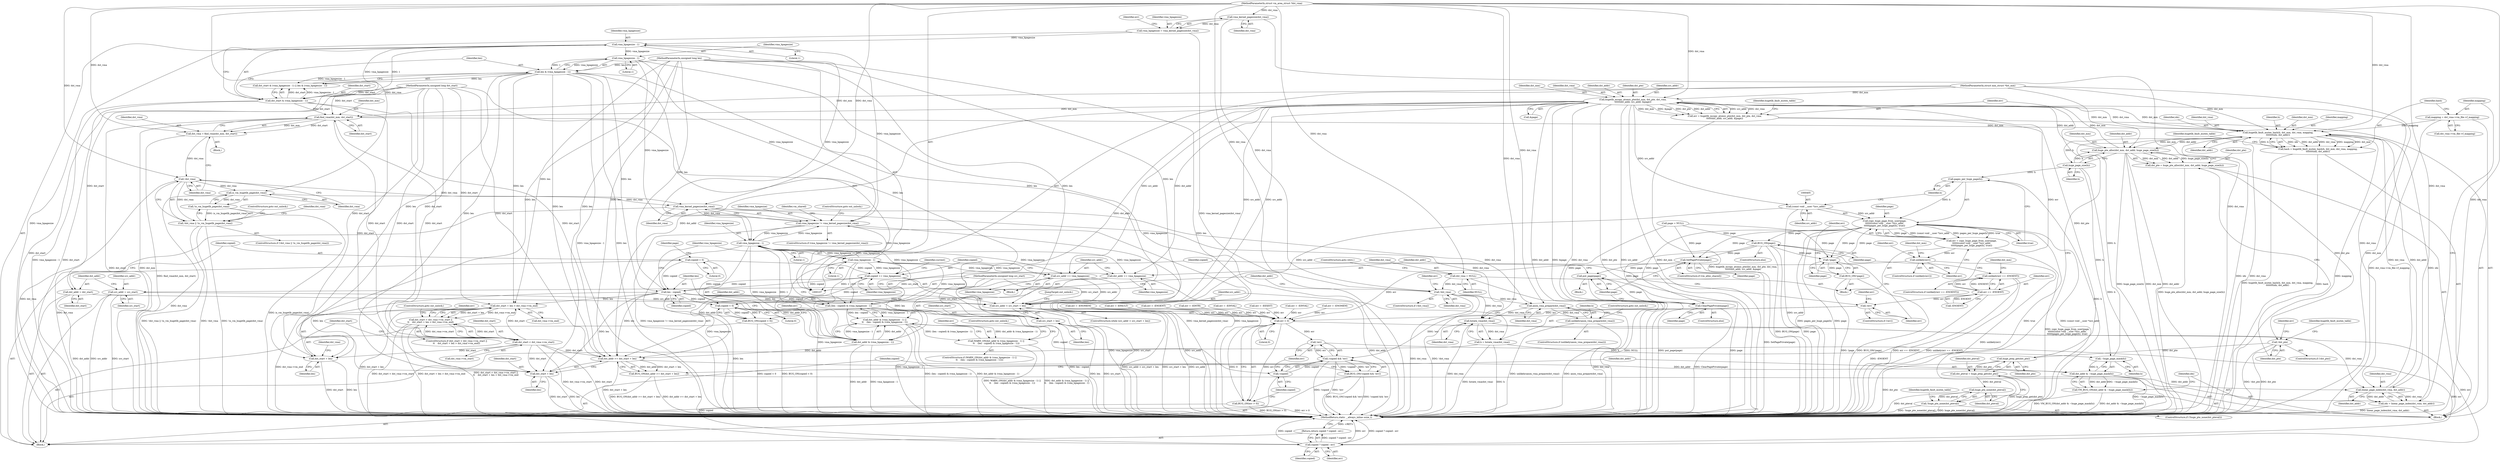 digraph "0_linux_29ec90660d68bbdd69507c1c8b4e33aa299278b1_2@API" {
"1000368" [label="(Call,hugetlb_mcopy_atomic_pte(dst_mm, dst_pte, dst_vma,\n\t\t\t\t\t\tdst_addr, src_addr, &page))"];
"1000332" [label="(Call,huge_pte_alloc(dst_mm, dst_addr, huge_page_size(h)))"];
"1000314" [label="(Call,hugetlb_fault_mutex_hash(h, dst_mm, dst_vma, mapping,\n\t\t\t\t\t\t\t\tidx, dst_addr))"];
"1000298" [label="(Call,~huge_page_mask(h))"];
"1000335" [label="(Call,huge_page_size(h))"];
"1000277" [label="(Call,h = hstate_vma(dst_vma))"];
"1000279" [label="(Call,hstate_vma(dst_vma))"];
"1000188" [label="(Call,!dst_vma)"];
"1000167" [label="(Call,vma_kernel_pagesize(dst_vma))"];
"1000109" [label="(MethodParameterIn,struct vm_area_struct *dst_vma)"];
"1000424" [label="(Call,dst_vma = NULL)"];
"1000238" [label="(Call,vma_kernel_pagesize(dst_vma))"];
"1000205" [label="(Call,is_vm_hugetlb_page(dst_vma))"];
"1000202" [label="(Call,!dst_vma)"];
"1000195" [label="(Call,dst_vma = find_vma(dst_mm, dst_start))"];
"1000197" [label="(Call,find_vma(dst_mm, dst_start))"];
"1000368" [label="(Call,hugetlb_mcopy_atomic_pte(dst_mm, dst_pte, dst_vma,\n\t\t\t\t\t\tdst_addr, src_addr, &page))"];
"1000108" [label="(MethodParameterIn,struct mm_struct *dst_mm)"];
"1000353" [label="(Call,huge_ptep_get(dst_pte))"];
"1000338" [label="(Call,!dst_pte)"];
"1000330" [label="(Call,dst_pte = huge_pte_alloc(dst_mm, dst_addr, huge_page_size(h)))"];
"1000282" [label="(Call,src_addr < src_start + len)"];
"1000153" [label="(Call,src_addr = src_start)"];
"1000111" [label="(MethodParameterIn,unsigned long src_start)"];
"1000404" [label="(Call,(const void __user *)src_addr)"];
"1000438" [label="(Call,src_addr += vma_hpagesize)"];
"1000253" [label="(Call,vma_hpagesize - 1)"];
"1000177" [label="(Call,vma_hpagesize - 1)"];
"1000165" [label="(Call,vma_hpagesize = vma_kernel_pagesize(dst_vma))"];
"1000236" [label="(Call,vma_hpagesize != vma_kernel_pagesize(dst_vma))"];
"1000260" [label="(Call,vma_hpagesize - 1)"];
"1000182" [label="(Call,vma_hpagesize - 1)"];
"1000180" [label="(Call,len & (vma_hpagesize - 1))"];
"1000112" [label="(MethodParameterIn,unsigned long len)"];
"1000257" [label="(Call,len - copied)"];
"1000441" [label="(Call,copied += vma_hpagesize)"];
"1000159" [label="(Call,copied = 0)"];
"1000175" [label="(Call,dst_start & (vma_hpagesize - 1))"];
"1000110" [label="(MethodParameterIn,unsigned long dst_start)"];
"1000218" [label="(Call,dst_start < dst_vma->vm_start)"];
"1000274" [label="(Call,anon_vma_prepare(dst_vma))"];
"1000302" [label="(Call,linear_page_index(dst_vma, dst_addr))"];
"1000296" [label="(Call,dst_addr & ~huge_page_mask(h))"];
"1000290" [label="(Call,dst_addr >= dst_start + len)"];
"1000435" [label="(Call,dst_addr += vma_hpagesize)"];
"1000251" [label="(Call,dst_addr & (vma_hpagesize - 1))"];
"1000156" [label="(Call,dst_addr = dst_start)"];
"1000305" [label="(Call,mapping = dst_vma->vm_file->f_mapping)"];
"1000300" [label="(Call,idx = linear_page_index(dst_vma, dst_addr))"];
"1000201" [label="(Call,!dst_vma || !is_vm_hugetlb_page(dst_vma))"];
"1000204" [label="(Call,!is_vm_hugetlb_page(dst_vma))"];
"1000250" [label="(Call,dst_addr & (vma_hpagesize - 1) ||\n\t\t    (len - copied) & (vma_hpagesize - 1))"];
"1000249" [label="(Call,WARN_ON(dst_addr & (vma_hpagesize - 1) ||\n\t\t    (len - copied) & (vma_hpagesize - 1)))"];
"1000289" [label="(Call,BUG_ON(dst_addr >= dst_start + len))"];
"1000295" [label="(Call,VM_BUG_ON(dst_addr & ~huge_page_mask(h)))"];
"1000312" [label="(Call,hash = hugetlb_fault_mutex_hash(h, dst_mm, dst_vma, mapping,\n\t\t\t\t\t\t\t\tidx, dst_addr))"];
"1000351" [label="(Call,dst_pteval = huge_ptep_get(dst_pte))"];
"1000357" [label="(Call,huge_pte_none(dst_pteval))"];
"1000356" [label="(Call,!huge_pte_none(dst_pteval))"];
"1000366" [label="(Call,err = hugetlb_mcopy_atomic_pte(dst_mm, dst_pte, dst_vma,\n\t\t\t\t\t\tdst_addr, src_addr, &page))"];
"1000387" [label="(Call,err == -ENOENT)"];
"1000386" [label="(Call,unlikely(err == -ENOENT))"];
"1000432" [label="(Call,!err)"];
"1000478" [label="(Call,err > 0)"];
"1000477" [label="(Call,BUG_ON(err > 0))"];
"1000485" [label="(Call,!err)"];
"1000482" [label="(Call,!copied && !err)"];
"1000481" [label="(Call,BUG_ON(!copied && !err))"];
"1000488" [label="(Call,copied ? copied : err)"];
"1000487" [label="(Return,return copied ? copied : err;)"];
"1000402" [label="(Call,copy_huge_page_from_user(page,\n\t\t\t\t\t\t(const void __user *)src_addr,\n\t\t\t\t\t\tpages_per_huge_page(h), true))"];
"1000398" [label="(Call,!page)"];
"1000397" [label="(Call,BUG_ON(!page))"];
"1000400" [label="(Call,err = copy_huge_page_from_user(page,\n\t\t\t\t\t\t(const void __user *)src_addr,\n\t\t\t\t\t\tpages_per_huge_page(h), true))"];
"1000411" [label="(Call,unlikely(err))"];
"1000429" [label="(Call,BUG_ON(page))"];
"1000466" [label="(Call,SetPagePrivate(page))"];
"1000471" [label="(Call,put_page(page))"];
"1000469" [label="(Call,ClearPagePrivate(page))"];
"1000407" [label="(Call,pages_per_huge_page(h))"];
"1000256" [label="(Call,(len - copied) & (vma_hpagesize - 1))"];
"1000223" [label="(Call,dst_start + len > dst_vma->vm_end)"];
"1000217" [label="(Call,dst_start < dst_vma->vm_start ||\n\t\t    dst_start + len > dst_vma->vm_end)"];
"1000224" [label="(Call,dst_start + len)"];
"1000284" [label="(Call,src_start + len)"];
"1000292" [label="(Call,dst_start + len)"];
"1000474" [label="(Call,copied < 0)"];
"1000473" [label="(Call,BUG_ON(copied < 0))"];
"1000483" [label="(Call,!copied)"];
"1000273" [label="(Call,unlikely(anon_vma_prepare(dst_vma)))"];
"1000474" [label="(Call,copied < 0)"];
"1000276" [label="(ControlStructure,goto out_unlock;)"];
"1000315" [label="(Identifier,h)"];
"1000249" [label="(Call,WARN_ON(dst_addr & (vma_hpagesize - 1) ||\n\t\t    (len - copied) & (vma_hpagesize - 1)))"];
"1000198" [label="(Identifier,dst_mm)"];
"1000429" [label="(Call,BUG_ON(page))"];
"1000182" [label="(Call,vma_hpagesize - 1)"];
"1000199" [label="(Identifier,dst_start)"];
"1000482" [label="(Call,!copied && !err)"];
"1000402" [label="(Call,copy_huge_page_from_user(page,\n\t\t\t\t\t\t(const void __user *)src_addr,\n\t\t\t\t\t\tpages_per_huge_page(h), true))"];
"1000473" [label="(Call,BUG_ON(copied < 0))"];
"1000478" [label="(Call,err > 0)"];
"1000168" [label="(Identifier,dst_vma)"];
"1000441" [label="(Call,copied += vma_hpagesize)"];
"1000295" [label="(Call,VM_BUG_ON(dst_addr & ~huge_page_mask(h)))"];
"1000438" [label="(Call,src_addr += vma_hpagesize)"];
"1000204" [label="(Call,!is_vm_hugetlb_page(dst_vma))"];
"1000338" [label="(Call,!dst_pte)"];
"1000287" [label="(Block,)"];
"1000248" [label="(ControlStructure,if (WARN_ON(dst_addr & (vma_hpagesize - 1) ||\n\t\t    (len - copied) & (vma_hpagesize - 1))))"];
"1000190" [label="(Block,)"];
"1000344" [label="(Identifier,hugetlb_fault_mutex_table)"];
"1000195" [label="(Call,dst_vma = find_vma(dst_mm, dst_start))"];
"1000154" [label="(Identifier,src_addr)"];
"1000386" [label="(Call,unlikely(err == -ENOENT))"];
"1000385" [label="(ControlStructure,if (unlikely(err == -ENOENT)))"];
"1000395" [label="(Identifier,dst_mm)"];
"1000463" [label="(Block,)"];
"1000170" [label="(Identifier,err)"];
"1000337" [label="(ControlStructure,if (!dst_pte))"];
"1000348" [label="(Identifier,err)"];
"1000437" [label="(Identifier,vma_hpagesize)"];
"1000205" [label="(Call,is_vm_hugetlb_page(dst_vma))"];
"1000280" [label="(Identifier,dst_vma)"];
"1000443" [label="(Identifier,vma_hpagesize)"];
"1000216" [label="(ControlStructure,if (dst_start < dst_vma->vm_start ||\n\t\t    dst_start + len > dst_vma->vm_end))"];
"1000175" [label="(Call,dst_start & (vma_hpagesize - 1))"];
"1000112" [label="(MethodParameterIn,unsigned long len)"];
"1000355" [label="(ControlStructure,if (!huge_pte_none(dst_pteval)))"];
"1000212" [label="(Identifier,dst_vma)"];
"1000231" [label="(Call,err = -EINVAL)"];
"1000488" [label="(Call,copied ? copied : err)"];
"1000469" [label="(Call,ClearPagePrivate(page))"];
"1000178" [label="(Identifier,vma_hpagesize)"];
"1000272" [label="(ControlStructure,if (unlikely(anon_vma_prepare(dst_vma))))"];
"1000242" [label="(Identifier,vm_shared)"];
"1000301" [label="(Identifier,idx)"];
"1000363" [label="(Identifier,hugetlb_fault_mutex_table)"];
"1000219" [label="(Identifier,dst_start)"];
"1000415" [label="(Identifier,err)"];
"1000236" [label="(Call,vma_hpagesize != vma_kernel_pagesize(dst_vma))"];
"1000431" [label="(ControlStructure,if (!err))"];
"1000486" [label="(Identifier,err)"];
"1000110" [label="(MethodParameterIn,unsigned long dst_start)"];
"1000330" [label="(Call,dst_pte = huge_pte_alloc(dst_mm, dst_addr, huge_page_size(h)))"];
"1000454" [label="(JumpTarget,out_unlock:)"];
"1000440" [label="(Identifier,vma_hpagesize)"];
"1000468" [label="(ControlStructure,else)"];
"1000404" [label="(Call,(const void __user *)src_addr)"];
"1000487" [label="(Return,return copied ? copied : err;)"];
"1000399" [label="(Identifier,page)"];
"1000466" [label="(Call,SetPagePrivate(page))"];
"1000259" [label="(Identifier,copied)"];
"1000477" [label="(Call,BUG_ON(err > 0))"];
"1000410" [label="(ControlStructure,if (unlikely(err)))"];
"1000230" [label="(ControlStructure,goto out_unlock;)"];
"1000273" [label="(Call,unlikely(anon_vma_prepare(dst_vma)))"];
"1000306" [label="(Identifier,mapping)"];
"1000160" [label="(Identifier,copied)"];
"1000480" [label="(Literal,0)"];
"1000305" [label="(Call,mapping = dst_vma->vm_file->f_mapping)"];
"1000412" [label="(Identifier,err)"];
"1000407" [label="(Call,pages_per_huge_page(h))"];
"1000347" [label="(Call,err = -EEXIST)"];
"1000274" [label="(Call,anon_vma_prepare(dst_vma))"];
"1000169" [label="(Call,err = -EINVAL)"];
"1000206" [label="(Identifier,dst_vma)"];
"1000324" [label="(Identifier,hugetlb_fault_mutex_table)"];
"1000356" [label="(Call,!huge_pte_none(dst_pteval))"];
"1000373" [label="(Identifier,src_addr)"];
"1000326" [label="(Call,err = -ENOMEM)"];
"1000470" [label="(Identifier,page)"];
"1000485" [label="(Call,!err)"];
"1000369" [label="(Identifier,dst_mm)"];
"1000334" [label="(Identifier,dst_addr)"];
"1000483" [label="(Call,!copied)"];
"1000467" [label="(Identifier,page)"];
"1000371" [label="(Identifier,dst_vma)"];
"1000281" [label="(ControlStructure,while (src_addr < src_start + len))"];
"1000200" [label="(ControlStructure,if (!dst_vma || !is_vm_hugetlb_page(dst_vma)))"];
"1000316" [label="(Identifier,dst_mm)"];
"1000189" [label="(Identifier,dst_vma)"];
"1000279" [label="(Call,hstate_vma(dst_vma))"];
"1000255" [label="(Literal,1)"];
"1000161" [label="(Literal,0)"];
"1000296" [label="(Call,dst_addr & ~huge_page_mask(h))"];
"1000167" [label="(Call,vma_kernel_pagesize(dst_vma))"];
"1000196" [label="(Identifier,dst_vma)"];
"1000379" [label="(Identifier,hugetlb_fault_mutex_table)"];
"1000201" [label="(Call,!dst_vma || !is_vm_hugetlb_page(dst_vma))"];
"1000179" [label="(Literal,1)"];
"1000432" [label="(Call,!err)"];
"1000183" [label="(Identifier,vma_hpagesize)"];
"1000225" [label="(Identifier,dst_start)"];
"1000312" [label="(Call,hash = hugetlb_fault_mutex_hash(h, dst_mm, dst_vma, mapping,\n\t\t\t\t\t\t\t\tidx, dst_addr))"];
"1000318" [label="(Identifier,mapping)"];
"1000250" [label="(Call,dst_addr & (vma_hpagesize - 1) ||\n\t\t    (len - copied) & (vma_hpagesize - 1))"];
"1000253" [label="(Call,vma_hpagesize - 1)"];
"1000298" [label="(Call,~huge_page_mask(h))"];
"1000218" [label="(Call,dst_start < dst_vma->vm_start)"];
"1000111" [label="(MethodParameterIn,unsigned long src_start)"];
"1000264" [label="(Call,err = -ENOMEM)"];
"1000354" [label="(Identifier,dst_pte)"];
"1000282" [label="(Call,src_addr < src_start + len)"];
"1000353" [label="(Call,huge_ptep_get(dst_pte))"];
"1000227" [label="(Call,dst_vma->vm_end)"];
"1000435" [label="(Call,dst_addr += vma_hpagesize)"];
"1000439" [label="(Identifier,src_addr)"];
"1000158" [label="(Identifier,dst_start)"];
"1000414" [label="(Call,err = -EFAULT)"];
"1000299" [label="(Identifier,h)"];
"1000302" [label="(Call,linear_page_index(dst_vma, dst_addr))"];
"1000265" [label="(Identifier,err)"];
"1000226" [label="(Identifier,len)"];
"1000409" [label="(Identifier,true)"];
"1000162" [label="(Call,page = NULL)"];
"1000442" [label="(Identifier,copied)"];
"1000277" [label="(Call,h = hstate_vma(dst_vma))"];
"1000263" [label="(ControlStructure,goto out_unlock;)"];
"1000481" [label="(Call,BUG_ON(!copied && !err))"];
"1000403" [label="(Identifier,page)"];
"1000333" [label="(Identifier,dst_mm)"];
"1000262" [label="(Literal,1)"];
"1000387" [label="(Call,err == -ENOENT)"];
"1000430" [label="(Identifier,page)"];
"1000464" [label="(ControlStructure,if (vm_alloc_shared))"];
"1000357" [label="(Call,huge_pte_none(dst_pteval))"];
"1000304" [label="(Identifier,dst_addr)"];
"1000374" [label="(Call,&page)"];
"1000401" [label="(Identifier,err)"];
"1000220" [label="(Call,dst_vma->vm_start)"];
"1000422" [label="(Identifier,dst_mm)"];
"1000427" [label="(ControlStructure,goto retry;)"];
"1000224" [label="(Call,dst_start + len)"];
"1000109" [label="(MethodParameterIn,struct vm_area_struct *dst_vma)"];
"1000188" [label="(Call,!dst_vma)"];
"1000408" [label="(Identifier,h)"];
"1000397" [label="(Call,BUG_ON(!page))"];
"1000452" [label="(Identifier,err)"];
"1000319" [label="(Identifier,idx)"];
"1000228" [label="(Identifier,dst_vma)"];
"1000235" [label="(ControlStructure,if (vma_hpagesize != vma_kernel_pagesize(dst_vma)))"];
"1000239" [label="(Identifier,dst_vma)"];
"1000176" [label="(Identifier,dst_start)"];
"1000203" [label="(Identifier,dst_vma)"];
"1000428" [label="(ControlStructure,else)"];
"1000180" [label="(Call,len & (vma_hpagesize - 1))"];
"1000257" [label="(Call,len - copied)"];
"1000411" [label="(Call,unlikely(err))"];
"1000184" [label="(Literal,1)"];
"1000223" [label="(Call,dst_start + len > dst_vma->vm_end)"];
"1000202" [label="(Call,!dst_vma)"];
"1000389" [label="(Call,-ENOENT)"];
"1000433" [label="(Identifier,err)"];
"1000207" [label="(ControlStructure,goto out_unlock;)"];
"1000425" [label="(Identifier,dst_vma)"];
"1000368" [label="(Call,hugetlb_mcopy_atomic_pte(dst_mm, dst_pte, dst_vma,\n\t\t\t\t\t\tdst_addr, src_addr, &page))"];
"1000177" [label="(Call,vma_hpagesize - 1)"];
"1000157" [label="(Identifier,dst_addr)"];
"1000331" [label="(Identifier,dst_pte)"];
"1000400" [label="(Call,err = copy_huge_page_from_user(page,\n\t\t\t\t\t\t(const void __user *)src_addr,\n\t\t\t\t\t\tpages_per_huge_page(h), true))"];
"1000191" [label="(Call,err = -ENOENT)"];
"1000335" [label="(Call,huge_page_size(h))"];
"1000275" [label="(Identifier,dst_vma)"];
"1000339" [label="(Identifier,dst_pte)"];
"1000367" [label="(Identifier,err)"];
"1000291" [label="(Identifier,dst_addr)"];
"1000320" [label="(Identifier,dst_addr)"];
"1000283" [label="(Identifier,src_addr)"];
"1000424" [label="(Call,dst_vma = NULL)"];
"1000434" [label="(Block,)"];
"1000388" [label="(Identifier,err)"];
"1000289" [label="(Call,BUG_ON(dst_addr >= dst_start + len))"];
"1000187" [label="(ControlStructure,if (!dst_vma))"];
"1000406" [label="(Identifier,src_addr)"];
"1000471" [label="(Call,put_page(page))"];
"1000260" [label="(Call,vma_hpagesize - 1)"];
"1000181" [label="(Identifier,len)"];
"1000251" [label="(Call,dst_addr & (vma_hpagesize - 1))"];
"1000240" [label="(ControlStructure,goto out_unlock;)"];
"1000475" [label="(Identifier,copied)"];
"1000256" [label="(Call,(len - copied) & (vma_hpagesize - 1))"];
"1000254" [label="(Identifier,vma_hpagesize)"];
"1000372" [label="(Identifier,dst_addr)"];
"1000358" [label="(Identifier,dst_pteval)"];
"1000155" [label="(Identifier,src_start)"];
"1000490" [label="(Identifier,copied)"];
"1000293" [label="(Identifier,dst_start)"];
"1000303" [label="(Identifier,dst_vma)"];
"1000479" [label="(Identifier,err)"];
"1000166" [label="(Identifier,vma_hpagesize)"];
"1000370" [label="(Identifier,dst_pte)"];
"1000484" [label="(Identifier,copied)"];
"1000258" [label="(Identifier,len)"];
"1000163" [label="(Identifier,page)"];
"1000307" [label="(Call,dst_vma->vm_file->f_mapping)"];
"1000217" [label="(Call,dst_start < dst_vma->vm_start ||\n\t\t    dst_start + len > dst_vma->vm_end)"];
"1000352" [label="(Identifier,dst_pteval)"];
"1000366" [label="(Call,err = hugetlb_mcopy_atomic_pte(dst_mm, dst_pte, dst_vma,\n\t\t\t\t\t\tdst_addr, src_addr, &page))"];
"1000197" [label="(Call,find_vma(dst_mm, dst_start))"];
"1000278" [label="(Identifier,h)"];
"1000153" [label="(Call,src_addr = src_start)"];
"1000446" [label="(Identifier,current)"];
"1000284" [label="(Call,src_start + len)"];
"1000252" [label="(Identifier,dst_addr)"];
"1000447" [label="(Call,err = -EINTR)"];
"1000174" [label="(Call,dst_start & (vma_hpagesize - 1) || len & (vma_hpagesize - 1))"];
"1000108" [label="(MethodParameterIn,struct mm_struct *dst_mm)"];
"1000156" [label="(Call,dst_addr = dst_start)"];
"1000491" [label="(Identifier,err)"];
"1000472" [label="(Identifier,page)"];
"1000476" [label="(Literal,0)"];
"1000114" [label="(Block,)"];
"1000436" [label="(Identifier,dst_addr)"];
"1000292" [label="(Call,dst_start + len)"];
"1000391" [label="(Block,)"];
"1000159" [label="(Call,copied = 0)"];
"1000290" [label="(Call,dst_addr >= dst_start + len)"];
"1000317" [label="(Identifier,dst_vma)"];
"1000238" [label="(Call,vma_kernel_pagesize(dst_vma))"];
"1000192" [label="(Identifier,err)"];
"1000261" [label="(Identifier,vma_hpagesize)"];
"1000286" [label="(Identifier,len)"];
"1000232" [label="(Identifier,err)"];
"1000237" [label="(Identifier,vma_hpagesize)"];
"1000285" [label="(Identifier,src_start)"];
"1000314" [label="(Call,hugetlb_fault_mutex_hash(h, dst_mm, dst_vma, mapping,\n\t\t\t\t\t\t\t\tidx, dst_addr))"];
"1000300" [label="(Call,idx = linear_page_index(dst_vma, dst_addr))"];
"1000313" [label="(Identifier,hash)"];
"1000426" [label="(Identifier,NULL)"];
"1000492" [label="(MethodReturn,static __always_inline ssize_t)"];
"1000165" [label="(Call,vma_hpagesize = vma_kernel_pagesize(dst_vma))"];
"1000332" [label="(Call,huge_pte_alloc(dst_mm, dst_addr, huge_page_size(h)))"];
"1000294" [label="(Identifier,len)"];
"1000351" [label="(Call,dst_pteval = huge_ptep_get(dst_pte))"];
"1000398" [label="(Call,!page)"];
"1000297" [label="(Identifier,dst_addr)"];
"1000489" [label="(Identifier,copied)"];
"1000336" [label="(Identifier,h)"];
"1000368" -> "1000366"  [label="AST: "];
"1000368" -> "1000374"  [label="CFG: "];
"1000369" -> "1000368"  [label="AST: "];
"1000370" -> "1000368"  [label="AST: "];
"1000371" -> "1000368"  [label="AST: "];
"1000372" -> "1000368"  [label="AST: "];
"1000373" -> "1000368"  [label="AST: "];
"1000374" -> "1000368"  [label="AST: "];
"1000366" -> "1000368"  [label="CFG: "];
"1000368" -> "1000492"  [label="DDG: dst_mm"];
"1000368" -> "1000492"  [label="DDG: dst_pte"];
"1000368" -> "1000492"  [label="DDG: src_addr"];
"1000368" -> "1000492"  [label="DDG: dst_addr"];
"1000368" -> "1000492"  [label="DDG: &page"];
"1000368" -> "1000492"  [label="DDG: dst_vma"];
"1000368" -> "1000197"  [label="DDG: dst_mm"];
"1000368" -> "1000251"  [label="DDG: dst_addr"];
"1000368" -> "1000282"  [label="DDG: src_addr"];
"1000368" -> "1000290"  [label="DDG: dst_addr"];
"1000368" -> "1000302"  [label="DDG: dst_vma"];
"1000368" -> "1000314"  [label="DDG: dst_mm"];
"1000368" -> "1000366"  [label="DDG: src_addr"];
"1000368" -> "1000366"  [label="DDG: dst_vma"];
"1000368" -> "1000366"  [label="DDG: dst_mm"];
"1000368" -> "1000366"  [label="DDG: &page"];
"1000368" -> "1000366"  [label="DDG: dst_pte"];
"1000368" -> "1000366"  [label="DDG: dst_addr"];
"1000332" -> "1000368"  [label="DDG: dst_mm"];
"1000332" -> "1000368"  [label="DDG: dst_addr"];
"1000108" -> "1000368"  [label="DDG: dst_mm"];
"1000353" -> "1000368"  [label="DDG: dst_pte"];
"1000314" -> "1000368"  [label="DDG: dst_vma"];
"1000109" -> "1000368"  [label="DDG: dst_vma"];
"1000282" -> "1000368"  [label="DDG: src_addr"];
"1000368" -> "1000404"  [label="DDG: src_addr"];
"1000368" -> "1000435"  [label="DDG: dst_addr"];
"1000368" -> "1000438"  [label="DDG: src_addr"];
"1000332" -> "1000330"  [label="AST: "];
"1000332" -> "1000335"  [label="CFG: "];
"1000333" -> "1000332"  [label="AST: "];
"1000334" -> "1000332"  [label="AST: "];
"1000335" -> "1000332"  [label="AST: "];
"1000330" -> "1000332"  [label="CFG: "];
"1000332" -> "1000492"  [label="DDG: dst_addr"];
"1000332" -> "1000492"  [label="DDG: dst_mm"];
"1000332" -> "1000492"  [label="DDG: huge_page_size(h)"];
"1000332" -> "1000330"  [label="DDG: dst_mm"];
"1000332" -> "1000330"  [label="DDG: dst_addr"];
"1000332" -> "1000330"  [label="DDG: huge_page_size(h)"];
"1000314" -> "1000332"  [label="DDG: dst_mm"];
"1000314" -> "1000332"  [label="DDG: dst_addr"];
"1000108" -> "1000332"  [label="DDG: dst_mm"];
"1000335" -> "1000332"  [label="DDG: h"];
"1000314" -> "1000312"  [label="AST: "];
"1000314" -> "1000320"  [label="CFG: "];
"1000315" -> "1000314"  [label="AST: "];
"1000316" -> "1000314"  [label="AST: "];
"1000317" -> "1000314"  [label="AST: "];
"1000318" -> "1000314"  [label="AST: "];
"1000319" -> "1000314"  [label="AST: "];
"1000320" -> "1000314"  [label="AST: "];
"1000312" -> "1000314"  [label="CFG: "];
"1000314" -> "1000492"  [label="DDG: mapping"];
"1000314" -> "1000492"  [label="DDG: idx"];
"1000314" -> "1000492"  [label="DDG: dst_vma"];
"1000314" -> "1000312"  [label="DDG: idx"];
"1000314" -> "1000312"  [label="DDG: dst_addr"];
"1000314" -> "1000312"  [label="DDG: dst_vma"];
"1000314" -> "1000312"  [label="DDG: mapping"];
"1000314" -> "1000312"  [label="DDG: dst_mm"];
"1000314" -> "1000312"  [label="DDG: h"];
"1000298" -> "1000314"  [label="DDG: h"];
"1000197" -> "1000314"  [label="DDG: dst_mm"];
"1000108" -> "1000314"  [label="DDG: dst_mm"];
"1000302" -> "1000314"  [label="DDG: dst_vma"];
"1000302" -> "1000314"  [label="DDG: dst_addr"];
"1000109" -> "1000314"  [label="DDG: dst_vma"];
"1000305" -> "1000314"  [label="DDG: mapping"];
"1000300" -> "1000314"  [label="DDG: idx"];
"1000314" -> "1000335"  [label="DDG: h"];
"1000298" -> "1000296"  [label="AST: "];
"1000298" -> "1000299"  [label="CFG: "];
"1000299" -> "1000298"  [label="AST: "];
"1000296" -> "1000298"  [label="CFG: "];
"1000298" -> "1000296"  [label="DDG: h"];
"1000335" -> "1000298"  [label="DDG: h"];
"1000277" -> "1000298"  [label="DDG: h"];
"1000335" -> "1000336"  [label="CFG: "];
"1000336" -> "1000335"  [label="AST: "];
"1000335" -> "1000492"  [label="DDG: h"];
"1000335" -> "1000407"  [label="DDG: h"];
"1000277" -> "1000114"  [label="AST: "];
"1000277" -> "1000279"  [label="CFG: "];
"1000278" -> "1000277"  [label="AST: "];
"1000279" -> "1000277"  [label="AST: "];
"1000283" -> "1000277"  [label="CFG: "];
"1000277" -> "1000492"  [label="DDG: h"];
"1000277" -> "1000492"  [label="DDG: hstate_vma(dst_vma)"];
"1000279" -> "1000277"  [label="DDG: dst_vma"];
"1000279" -> "1000280"  [label="CFG: "];
"1000280" -> "1000279"  [label="AST: "];
"1000279" -> "1000492"  [label="DDG: dst_vma"];
"1000188" -> "1000279"  [label="DDG: dst_vma"];
"1000238" -> "1000279"  [label="DDG: dst_vma"];
"1000274" -> "1000279"  [label="DDG: dst_vma"];
"1000109" -> "1000279"  [label="DDG: dst_vma"];
"1000279" -> "1000302"  [label="DDG: dst_vma"];
"1000188" -> "1000187"  [label="AST: "];
"1000188" -> "1000189"  [label="CFG: "];
"1000189" -> "1000188"  [label="AST: "];
"1000192" -> "1000188"  [label="CFG: "];
"1000252" -> "1000188"  [label="CFG: "];
"1000188" -> "1000492"  [label="DDG: !dst_vma"];
"1000188" -> "1000492"  [label="DDG: dst_vma"];
"1000167" -> "1000188"  [label="DDG: dst_vma"];
"1000424" -> "1000188"  [label="DDG: dst_vma"];
"1000109" -> "1000188"  [label="DDG: dst_vma"];
"1000188" -> "1000274"  [label="DDG: dst_vma"];
"1000167" -> "1000165"  [label="AST: "];
"1000167" -> "1000168"  [label="CFG: "];
"1000168" -> "1000167"  [label="AST: "];
"1000165" -> "1000167"  [label="CFG: "];
"1000167" -> "1000492"  [label="DDG: dst_vma"];
"1000167" -> "1000165"  [label="DDG: dst_vma"];
"1000109" -> "1000167"  [label="DDG: dst_vma"];
"1000109" -> "1000107"  [label="AST: "];
"1000109" -> "1000492"  [label="DDG: dst_vma"];
"1000109" -> "1000195"  [label="DDG: dst_vma"];
"1000109" -> "1000202"  [label="DDG: dst_vma"];
"1000109" -> "1000205"  [label="DDG: dst_vma"];
"1000109" -> "1000238"  [label="DDG: dst_vma"];
"1000109" -> "1000274"  [label="DDG: dst_vma"];
"1000109" -> "1000302"  [label="DDG: dst_vma"];
"1000109" -> "1000424"  [label="DDG: dst_vma"];
"1000424" -> "1000391"  [label="AST: "];
"1000424" -> "1000426"  [label="CFG: "];
"1000425" -> "1000424"  [label="AST: "];
"1000426" -> "1000424"  [label="AST: "];
"1000427" -> "1000424"  [label="CFG: "];
"1000424" -> "1000492"  [label="DDG: NULL"];
"1000238" -> "1000236"  [label="AST: "];
"1000238" -> "1000239"  [label="CFG: "];
"1000239" -> "1000238"  [label="AST: "];
"1000236" -> "1000238"  [label="CFG: "];
"1000238" -> "1000492"  [label="DDG: dst_vma"];
"1000238" -> "1000236"  [label="DDG: dst_vma"];
"1000205" -> "1000238"  [label="DDG: dst_vma"];
"1000202" -> "1000238"  [label="DDG: dst_vma"];
"1000238" -> "1000274"  [label="DDG: dst_vma"];
"1000205" -> "1000204"  [label="AST: "];
"1000205" -> "1000206"  [label="CFG: "];
"1000206" -> "1000205"  [label="AST: "];
"1000204" -> "1000205"  [label="CFG: "];
"1000205" -> "1000492"  [label="DDG: dst_vma"];
"1000205" -> "1000204"  [label="DDG: dst_vma"];
"1000202" -> "1000205"  [label="DDG: dst_vma"];
"1000202" -> "1000201"  [label="AST: "];
"1000202" -> "1000203"  [label="CFG: "];
"1000203" -> "1000202"  [label="AST: "];
"1000206" -> "1000202"  [label="CFG: "];
"1000201" -> "1000202"  [label="CFG: "];
"1000202" -> "1000492"  [label="DDG: dst_vma"];
"1000202" -> "1000201"  [label="DDG: dst_vma"];
"1000195" -> "1000202"  [label="DDG: dst_vma"];
"1000195" -> "1000190"  [label="AST: "];
"1000195" -> "1000197"  [label="CFG: "];
"1000196" -> "1000195"  [label="AST: "];
"1000197" -> "1000195"  [label="AST: "];
"1000203" -> "1000195"  [label="CFG: "];
"1000195" -> "1000492"  [label="DDG: find_vma(dst_mm, dst_start)"];
"1000197" -> "1000195"  [label="DDG: dst_mm"];
"1000197" -> "1000195"  [label="DDG: dst_start"];
"1000197" -> "1000199"  [label="CFG: "];
"1000198" -> "1000197"  [label="AST: "];
"1000199" -> "1000197"  [label="AST: "];
"1000197" -> "1000492"  [label="DDG: dst_start"];
"1000197" -> "1000492"  [label="DDG: dst_mm"];
"1000108" -> "1000197"  [label="DDG: dst_mm"];
"1000175" -> "1000197"  [label="DDG: dst_start"];
"1000110" -> "1000197"  [label="DDG: dst_start"];
"1000218" -> "1000197"  [label="DDG: dst_start"];
"1000197" -> "1000218"  [label="DDG: dst_start"];
"1000108" -> "1000107"  [label="AST: "];
"1000108" -> "1000492"  [label="DDG: dst_mm"];
"1000353" -> "1000351"  [label="AST: "];
"1000353" -> "1000354"  [label="CFG: "];
"1000354" -> "1000353"  [label="AST: "];
"1000351" -> "1000353"  [label="CFG: "];
"1000353" -> "1000492"  [label="DDG: dst_pte"];
"1000353" -> "1000351"  [label="DDG: dst_pte"];
"1000338" -> "1000353"  [label="DDG: dst_pte"];
"1000338" -> "1000337"  [label="AST: "];
"1000338" -> "1000339"  [label="CFG: "];
"1000339" -> "1000338"  [label="AST: "];
"1000344" -> "1000338"  [label="CFG: "];
"1000348" -> "1000338"  [label="CFG: "];
"1000338" -> "1000492"  [label="DDG: dst_pte"];
"1000338" -> "1000492"  [label="DDG: !dst_pte"];
"1000330" -> "1000338"  [label="DDG: dst_pte"];
"1000330" -> "1000287"  [label="AST: "];
"1000331" -> "1000330"  [label="AST: "];
"1000339" -> "1000330"  [label="CFG: "];
"1000330" -> "1000492"  [label="DDG: huge_pte_alloc(dst_mm, dst_addr, huge_page_size(h))"];
"1000282" -> "1000281"  [label="AST: "];
"1000282" -> "1000284"  [label="CFG: "];
"1000283" -> "1000282"  [label="AST: "];
"1000284" -> "1000282"  [label="AST: "];
"1000291" -> "1000282"  [label="CFG: "];
"1000454" -> "1000282"  [label="CFG: "];
"1000282" -> "1000492"  [label="DDG: src_addr < src_start + len"];
"1000282" -> "1000492"  [label="DDG: src_start + len"];
"1000282" -> "1000492"  [label="DDG: src_addr"];
"1000153" -> "1000282"  [label="DDG: src_addr"];
"1000404" -> "1000282"  [label="DDG: src_addr"];
"1000438" -> "1000282"  [label="DDG: src_addr"];
"1000111" -> "1000282"  [label="DDG: src_start"];
"1000180" -> "1000282"  [label="DDG: len"];
"1000257" -> "1000282"  [label="DDG: len"];
"1000112" -> "1000282"  [label="DDG: len"];
"1000153" -> "1000114"  [label="AST: "];
"1000153" -> "1000155"  [label="CFG: "];
"1000154" -> "1000153"  [label="AST: "];
"1000155" -> "1000153"  [label="AST: "];
"1000157" -> "1000153"  [label="CFG: "];
"1000153" -> "1000492"  [label="DDG: src_addr"];
"1000153" -> "1000492"  [label="DDG: src_start"];
"1000111" -> "1000153"  [label="DDG: src_start"];
"1000111" -> "1000107"  [label="AST: "];
"1000111" -> "1000492"  [label="DDG: src_start"];
"1000111" -> "1000284"  [label="DDG: src_start"];
"1000404" -> "1000402"  [label="AST: "];
"1000404" -> "1000406"  [label="CFG: "];
"1000405" -> "1000404"  [label="AST: "];
"1000406" -> "1000404"  [label="AST: "];
"1000408" -> "1000404"  [label="CFG: "];
"1000404" -> "1000492"  [label="DDG: src_addr"];
"1000404" -> "1000402"  [label="DDG: src_addr"];
"1000438" -> "1000434"  [label="AST: "];
"1000438" -> "1000440"  [label="CFG: "];
"1000439" -> "1000438"  [label="AST: "];
"1000440" -> "1000438"  [label="AST: "];
"1000442" -> "1000438"  [label="CFG: "];
"1000438" -> "1000492"  [label="DDG: src_addr"];
"1000253" -> "1000438"  [label="DDG: vma_hpagesize"];
"1000260" -> "1000438"  [label="DDG: vma_hpagesize"];
"1000253" -> "1000251"  [label="AST: "];
"1000253" -> "1000255"  [label="CFG: "];
"1000254" -> "1000253"  [label="AST: "];
"1000255" -> "1000253"  [label="AST: "];
"1000251" -> "1000253"  [label="CFG: "];
"1000253" -> "1000492"  [label="DDG: vma_hpagesize"];
"1000253" -> "1000236"  [label="DDG: vma_hpagesize"];
"1000253" -> "1000251"  [label="DDG: vma_hpagesize"];
"1000253" -> "1000251"  [label="DDG: 1"];
"1000177" -> "1000253"  [label="DDG: vma_hpagesize"];
"1000236" -> "1000253"  [label="DDG: vma_hpagesize"];
"1000260" -> "1000253"  [label="DDG: vma_hpagesize"];
"1000182" -> "1000253"  [label="DDG: vma_hpagesize"];
"1000253" -> "1000260"  [label="DDG: vma_hpagesize"];
"1000253" -> "1000435"  [label="DDG: vma_hpagesize"];
"1000253" -> "1000441"  [label="DDG: vma_hpagesize"];
"1000177" -> "1000175"  [label="AST: "];
"1000177" -> "1000179"  [label="CFG: "];
"1000178" -> "1000177"  [label="AST: "];
"1000179" -> "1000177"  [label="AST: "];
"1000175" -> "1000177"  [label="CFG: "];
"1000177" -> "1000492"  [label="DDG: vma_hpagesize"];
"1000177" -> "1000175"  [label="DDG: vma_hpagesize"];
"1000177" -> "1000175"  [label="DDG: 1"];
"1000165" -> "1000177"  [label="DDG: vma_hpagesize"];
"1000177" -> "1000182"  [label="DDG: vma_hpagesize"];
"1000177" -> "1000236"  [label="DDG: vma_hpagesize"];
"1000165" -> "1000114"  [label="AST: "];
"1000166" -> "1000165"  [label="AST: "];
"1000170" -> "1000165"  [label="CFG: "];
"1000165" -> "1000492"  [label="DDG: vma_kernel_pagesize(dst_vma)"];
"1000236" -> "1000235"  [label="AST: "];
"1000237" -> "1000236"  [label="AST: "];
"1000240" -> "1000236"  [label="CFG: "];
"1000242" -> "1000236"  [label="CFG: "];
"1000236" -> "1000492"  [label="DDG: vma_hpagesize"];
"1000236" -> "1000492"  [label="DDG: vma_hpagesize != vma_kernel_pagesize(dst_vma)"];
"1000236" -> "1000492"  [label="DDG: vma_kernel_pagesize(dst_vma)"];
"1000260" -> "1000236"  [label="DDG: vma_hpagesize"];
"1000182" -> "1000236"  [label="DDG: vma_hpagesize"];
"1000260" -> "1000256"  [label="AST: "];
"1000260" -> "1000262"  [label="CFG: "];
"1000261" -> "1000260"  [label="AST: "];
"1000262" -> "1000260"  [label="AST: "];
"1000256" -> "1000260"  [label="CFG: "];
"1000260" -> "1000492"  [label="DDG: vma_hpagesize"];
"1000260" -> "1000256"  [label="DDG: vma_hpagesize"];
"1000260" -> "1000256"  [label="DDG: 1"];
"1000260" -> "1000435"  [label="DDG: vma_hpagesize"];
"1000260" -> "1000441"  [label="DDG: vma_hpagesize"];
"1000182" -> "1000180"  [label="AST: "];
"1000182" -> "1000184"  [label="CFG: "];
"1000183" -> "1000182"  [label="AST: "];
"1000184" -> "1000182"  [label="AST: "];
"1000180" -> "1000182"  [label="CFG: "];
"1000182" -> "1000492"  [label="DDG: vma_hpagesize"];
"1000182" -> "1000180"  [label="DDG: vma_hpagesize"];
"1000182" -> "1000180"  [label="DDG: 1"];
"1000180" -> "1000174"  [label="AST: "];
"1000181" -> "1000180"  [label="AST: "];
"1000174" -> "1000180"  [label="CFG: "];
"1000180" -> "1000492"  [label="DDG: vma_hpagesize - 1"];
"1000180" -> "1000492"  [label="DDG: len"];
"1000180" -> "1000174"  [label="DDG: len"];
"1000180" -> "1000174"  [label="DDG: vma_hpagesize - 1"];
"1000112" -> "1000180"  [label="DDG: len"];
"1000180" -> "1000223"  [label="DDG: len"];
"1000180" -> "1000224"  [label="DDG: len"];
"1000180" -> "1000257"  [label="DDG: len"];
"1000180" -> "1000284"  [label="DDG: len"];
"1000180" -> "1000290"  [label="DDG: len"];
"1000180" -> "1000292"  [label="DDG: len"];
"1000112" -> "1000107"  [label="AST: "];
"1000112" -> "1000492"  [label="DDG: len"];
"1000112" -> "1000223"  [label="DDG: len"];
"1000112" -> "1000224"  [label="DDG: len"];
"1000112" -> "1000257"  [label="DDG: len"];
"1000112" -> "1000284"  [label="DDG: len"];
"1000112" -> "1000290"  [label="DDG: len"];
"1000112" -> "1000292"  [label="DDG: len"];
"1000257" -> "1000256"  [label="AST: "];
"1000257" -> "1000259"  [label="CFG: "];
"1000258" -> "1000257"  [label="AST: "];
"1000259" -> "1000257"  [label="AST: "];
"1000261" -> "1000257"  [label="CFG: "];
"1000257" -> "1000492"  [label="DDG: len"];
"1000257" -> "1000223"  [label="DDG: len"];
"1000257" -> "1000224"  [label="DDG: len"];
"1000257" -> "1000256"  [label="DDG: len"];
"1000257" -> "1000256"  [label="DDG: copied"];
"1000441" -> "1000257"  [label="DDG: copied"];
"1000159" -> "1000257"  [label="DDG: copied"];
"1000257" -> "1000284"  [label="DDG: len"];
"1000257" -> "1000290"  [label="DDG: len"];
"1000257" -> "1000292"  [label="DDG: len"];
"1000257" -> "1000441"  [label="DDG: copied"];
"1000257" -> "1000474"  [label="DDG: copied"];
"1000441" -> "1000434"  [label="AST: "];
"1000441" -> "1000443"  [label="CFG: "];
"1000442" -> "1000441"  [label="AST: "];
"1000443" -> "1000441"  [label="AST: "];
"1000446" -> "1000441"  [label="CFG: "];
"1000441" -> "1000492"  [label="DDG: vma_hpagesize"];
"1000159" -> "1000441"  [label="DDG: copied"];
"1000441" -> "1000474"  [label="DDG: copied"];
"1000159" -> "1000114"  [label="AST: "];
"1000159" -> "1000161"  [label="CFG: "];
"1000160" -> "1000159"  [label="AST: "];
"1000161" -> "1000159"  [label="AST: "];
"1000163" -> "1000159"  [label="CFG: "];
"1000159" -> "1000474"  [label="DDG: copied"];
"1000175" -> "1000174"  [label="AST: "];
"1000176" -> "1000175"  [label="AST: "];
"1000181" -> "1000175"  [label="CFG: "];
"1000174" -> "1000175"  [label="CFG: "];
"1000175" -> "1000492"  [label="DDG: dst_start"];
"1000175" -> "1000492"  [label="DDG: vma_hpagesize - 1"];
"1000175" -> "1000174"  [label="DDG: dst_start"];
"1000175" -> "1000174"  [label="DDG: vma_hpagesize - 1"];
"1000110" -> "1000175"  [label="DDG: dst_start"];
"1000175" -> "1000290"  [label="DDG: dst_start"];
"1000175" -> "1000292"  [label="DDG: dst_start"];
"1000110" -> "1000107"  [label="AST: "];
"1000110" -> "1000492"  [label="DDG: dst_start"];
"1000110" -> "1000156"  [label="DDG: dst_start"];
"1000110" -> "1000218"  [label="DDG: dst_start"];
"1000110" -> "1000223"  [label="DDG: dst_start"];
"1000110" -> "1000224"  [label="DDG: dst_start"];
"1000110" -> "1000290"  [label="DDG: dst_start"];
"1000110" -> "1000292"  [label="DDG: dst_start"];
"1000218" -> "1000217"  [label="AST: "];
"1000218" -> "1000220"  [label="CFG: "];
"1000219" -> "1000218"  [label="AST: "];
"1000220" -> "1000218"  [label="AST: "];
"1000225" -> "1000218"  [label="CFG: "];
"1000217" -> "1000218"  [label="CFG: "];
"1000218" -> "1000492"  [label="DDG: dst_start"];
"1000218" -> "1000492"  [label="DDG: dst_vma->vm_start"];
"1000218" -> "1000217"  [label="DDG: dst_start"];
"1000218" -> "1000217"  [label="DDG: dst_vma->vm_start"];
"1000218" -> "1000223"  [label="DDG: dst_start"];
"1000218" -> "1000224"  [label="DDG: dst_start"];
"1000218" -> "1000290"  [label="DDG: dst_start"];
"1000218" -> "1000292"  [label="DDG: dst_start"];
"1000274" -> "1000273"  [label="AST: "];
"1000274" -> "1000275"  [label="CFG: "];
"1000275" -> "1000274"  [label="AST: "];
"1000273" -> "1000274"  [label="CFG: "];
"1000274" -> "1000492"  [label="DDG: dst_vma"];
"1000274" -> "1000273"  [label="DDG: dst_vma"];
"1000302" -> "1000300"  [label="AST: "];
"1000302" -> "1000304"  [label="CFG: "];
"1000303" -> "1000302"  [label="AST: "];
"1000304" -> "1000302"  [label="AST: "];
"1000300" -> "1000302"  [label="CFG: "];
"1000302" -> "1000300"  [label="DDG: dst_vma"];
"1000302" -> "1000300"  [label="DDG: dst_addr"];
"1000296" -> "1000302"  [label="DDG: dst_addr"];
"1000296" -> "1000295"  [label="AST: "];
"1000297" -> "1000296"  [label="AST: "];
"1000295" -> "1000296"  [label="CFG: "];
"1000296" -> "1000492"  [label="DDG: ~huge_page_mask(h)"];
"1000296" -> "1000295"  [label="DDG: dst_addr"];
"1000296" -> "1000295"  [label="DDG: ~huge_page_mask(h)"];
"1000290" -> "1000296"  [label="DDG: dst_addr"];
"1000290" -> "1000289"  [label="AST: "];
"1000290" -> "1000292"  [label="CFG: "];
"1000291" -> "1000290"  [label="AST: "];
"1000292" -> "1000290"  [label="AST: "];
"1000289" -> "1000290"  [label="CFG: "];
"1000290" -> "1000492"  [label="DDG: dst_start + len"];
"1000290" -> "1000289"  [label="DDG: dst_addr"];
"1000290" -> "1000289"  [label="DDG: dst_start + len"];
"1000435" -> "1000290"  [label="DDG: dst_addr"];
"1000251" -> "1000290"  [label="DDG: dst_addr"];
"1000435" -> "1000434"  [label="AST: "];
"1000435" -> "1000437"  [label="CFG: "];
"1000436" -> "1000435"  [label="AST: "];
"1000437" -> "1000435"  [label="AST: "];
"1000439" -> "1000435"  [label="CFG: "];
"1000435" -> "1000492"  [label="DDG: dst_addr"];
"1000251" -> "1000250"  [label="AST: "];
"1000252" -> "1000251"  [label="AST: "];
"1000258" -> "1000251"  [label="CFG: "];
"1000250" -> "1000251"  [label="CFG: "];
"1000251" -> "1000492"  [label="DDG: vma_hpagesize - 1"];
"1000251" -> "1000492"  [label="DDG: dst_addr"];
"1000251" -> "1000250"  [label="DDG: dst_addr"];
"1000251" -> "1000250"  [label="DDG: vma_hpagesize - 1"];
"1000156" -> "1000251"  [label="DDG: dst_addr"];
"1000156" -> "1000114"  [label="AST: "];
"1000156" -> "1000158"  [label="CFG: "];
"1000157" -> "1000156"  [label="AST: "];
"1000158" -> "1000156"  [label="AST: "];
"1000160" -> "1000156"  [label="CFG: "];
"1000156" -> "1000492"  [label="DDG: dst_addr"];
"1000305" -> "1000287"  [label="AST: "];
"1000305" -> "1000307"  [label="CFG: "];
"1000306" -> "1000305"  [label="AST: "];
"1000307" -> "1000305"  [label="AST: "];
"1000313" -> "1000305"  [label="CFG: "];
"1000305" -> "1000492"  [label="DDG: dst_vma->vm_file->f_mapping"];
"1000300" -> "1000287"  [label="AST: "];
"1000301" -> "1000300"  [label="AST: "];
"1000306" -> "1000300"  [label="CFG: "];
"1000300" -> "1000492"  [label="DDG: linear_page_index(dst_vma, dst_addr)"];
"1000201" -> "1000200"  [label="AST: "];
"1000201" -> "1000204"  [label="CFG: "];
"1000204" -> "1000201"  [label="AST: "];
"1000207" -> "1000201"  [label="CFG: "];
"1000212" -> "1000201"  [label="CFG: "];
"1000201" -> "1000492"  [label="DDG: !dst_vma || !is_vm_hugetlb_page(dst_vma)"];
"1000201" -> "1000492"  [label="DDG: !dst_vma"];
"1000201" -> "1000492"  [label="DDG: !is_vm_hugetlb_page(dst_vma)"];
"1000204" -> "1000201"  [label="DDG: is_vm_hugetlb_page(dst_vma)"];
"1000204" -> "1000492"  [label="DDG: is_vm_hugetlb_page(dst_vma)"];
"1000250" -> "1000249"  [label="AST: "];
"1000250" -> "1000256"  [label="CFG: "];
"1000256" -> "1000250"  [label="AST: "];
"1000249" -> "1000250"  [label="CFG: "];
"1000250" -> "1000492"  [label="DDG: dst_addr & (vma_hpagesize - 1)"];
"1000250" -> "1000492"  [label="DDG: (len - copied) & (vma_hpagesize - 1)"];
"1000250" -> "1000249"  [label="DDG: dst_addr & (vma_hpagesize - 1)"];
"1000250" -> "1000249"  [label="DDG: (len - copied) & (vma_hpagesize - 1)"];
"1000256" -> "1000250"  [label="DDG: len - copied"];
"1000256" -> "1000250"  [label="DDG: vma_hpagesize - 1"];
"1000249" -> "1000248"  [label="AST: "];
"1000263" -> "1000249"  [label="CFG: "];
"1000265" -> "1000249"  [label="CFG: "];
"1000249" -> "1000492"  [label="DDG: dst_addr & (vma_hpagesize - 1) ||\n\t\t    (len - copied) & (vma_hpagesize - 1)"];
"1000249" -> "1000492"  [label="DDG: WARN_ON(dst_addr & (vma_hpagesize - 1) ||\n\t\t    (len - copied) & (vma_hpagesize - 1))"];
"1000289" -> "1000287"  [label="AST: "];
"1000297" -> "1000289"  [label="CFG: "];
"1000289" -> "1000492"  [label="DDG: dst_addr >= dst_start + len"];
"1000289" -> "1000492"  [label="DDG: BUG_ON(dst_addr >= dst_start + len)"];
"1000295" -> "1000287"  [label="AST: "];
"1000301" -> "1000295"  [label="CFG: "];
"1000295" -> "1000492"  [label="DDG: dst_addr & ~huge_page_mask(h)"];
"1000295" -> "1000492"  [label="DDG: VM_BUG_ON(dst_addr & ~huge_page_mask(h))"];
"1000312" -> "1000287"  [label="AST: "];
"1000313" -> "1000312"  [label="AST: "];
"1000324" -> "1000312"  [label="CFG: "];
"1000312" -> "1000492"  [label="DDG: hash"];
"1000312" -> "1000492"  [label="DDG: hugetlb_fault_mutex_hash(h, dst_mm, dst_vma, mapping,\n\t\t\t\t\t\t\t\tidx, dst_addr)"];
"1000351" -> "1000287"  [label="AST: "];
"1000352" -> "1000351"  [label="AST: "];
"1000358" -> "1000351"  [label="CFG: "];
"1000351" -> "1000492"  [label="DDG: huge_ptep_get(dst_pte)"];
"1000351" -> "1000357"  [label="DDG: dst_pteval"];
"1000357" -> "1000356"  [label="AST: "];
"1000357" -> "1000358"  [label="CFG: "];
"1000358" -> "1000357"  [label="AST: "];
"1000356" -> "1000357"  [label="CFG: "];
"1000357" -> "1000492"  [label="DDG: dst_pteval"];
"1000357" -> "1000356"  [label="DDG: dst_pteval"];
"1000356" -> "1000355"  [label="AST: "];
"1000363" -> "1000356"  [label="CFG: "];
"1000367" -> "1000356"  [label="CFG: "];
"1000356" -> "1000492"  [label="DDG: !huge_pte_none(dst_pteval)"];
"1000356" -> "1000492"  [label="DDG: huge_pte_none(dst_pteval)"];
"1000366" -> "1000287"  [label="AST: "];
"1000367" -> "1000366"  [label="AST: "];
"1000379" -> "1000366"  [label="CFG: "];
"1000366" -> "1000492"  [label="DDG: hugetlb_mcopy_atomic_pte(dst_mm, dst_pte, dst_vma,\n\t\t\t\t\t\tdst_addr, src_addr, &page)"];
"1000366" -> "1000387"  [label="DDG: err"];
"1000387" -> "1000386"  [label="AST: "];
"1000387" -> "1000389"  [label="CFG: "];
"1000388" -> "1000387"  [label="AST: "];
"1000389" -> "1000387"  [label="AST: "];
"1000386" -> "1000387"  [label="CFG: "];
"1000387" -> "1000492"  [label="DDG: -ENOENT"];
"1000387" -> "1000386"  [label="DDG: err"];
"1000387" -> "1000386"  [label="DDG: -ENOENT"];
"1000389" -> "1000387"  [label="DDG: ENOENT"];
"1000387" -> "1000432"  [label="DDG: err"];
"1000386" -> "1000385"  [label="AST: "];
"1000395" -> "1000386"  [label="CFG: "];
"1000430" -> "1000386"  [label="CFG: "];
"1000386" -> "1000492"  [label="DDG: err == -ENOENT"];
"1000386" -> "1000492"  [label="DDG: unlikely(err == -ENOENT)"];
"1000432" -> "1000431"  [label="AST: "];
"1000432" -> "1000433"  [label="CFG: "];
"1000433" -> "1000432"  [label="AST: "];
"1000436" -> "1000432"  [label="CFG: "];
"1000452" -> "1000432"  [label="CFG: "];
"1000432" -> "1000478"  [label="DDG: err"];
"1000432" -> "1000482"  [label="DDG: !err"];
"1000478" -> "1000477"  [label="AST: "];
"1000478" -> "1000480"  [label="CFG: "];
"1000479" -> "1000478"  [label="AST: "];
"1000480" -> "1000478"  [label="AST: "];
"1000477" -> "1000478"  [label="CFG: "];
"1000478" -> "1000477"  [label="DDG: err"];
"1000478" -> "1000477"  [label="DDG: 0"];
"1000411" -> "1000478"  [label="DDG: err"];
"1000264" -> "1000478"  [label="DDG: err"];
"1000347" -> "1000478"  [label="DDG: err"];
"1000169" -> "1000478"  [label="DDG: err"];
"1000191" -> "1000478"  [label="DDG: err"];
"1000414" -> "1000478"  [label="DDG: err"];
"1000231" -> "1000478"  [label="DDG: err"];
"1000447" -> "1000478"  [label="DDG: err"];
"1000326" -> "1000478"  [label="DDG: err"];
"1000478" -> "1000485"  [label="DDG: err"];
"1000478" -> "1000488"  [label="DDG: err"];
"1000477" -> "1000114"  [label="AST: "];
"1000484" -> "1000477"  [label="CFG: "];
"1000477" -> "1000492"  [label="DDG: BUG_ON(err > 0)"];
"1000477" -> "1000492"  [label="DDG: err > 0"];
"1000485" -> "1000482"  [label="AST: "];
"1000485" -> "1000486"  [label="CFG: "];
"1000486" -> "1000485"  [label="AST: "];
"1000482" -> "1000485"  [label="CFG: "];
"1000485" -> "1000482"  [label="DDG: err"];
"1000485" -> "1000488"  [label="DDG: err"];
"1000482" -> "1000481"  [label="AST: "];
"1000482" -> "1000483"  [label="CFG: "];
"1000483" -> "1000482"  [label="AST: "];
"1000481" -> "1000482"  [label="CFG: "];
"1000482" -> "1000492"  [label="DDG: !copied"];
"1000482" -> "1000492"  [label="DDG: !err"];
"1000482" -> "1000481"  [label="DDG: !copied"];
"1000482" -> "1000481"  [label="DDG: !err"];
"1000483" -> "1000482"  [label="DDG: copied"];
"1000481" -> "1000114"  [label="AST: "];
"1000489" -> "1000481"  [label="CFG: "];
"1000481" -> "1000492"  [label="DDG: BUG_ON(!copied && !err)"];
"1000481" -> "1000492"  [label="DDG: !copied && !err"];
"1000488" -> "1000487"  [label="AST: "];
"1000488" -> "1000490"  [label="CFG: "];
"1000488" -> "1000491"  [label="CFG: "];
"1000489" -> "1000488"  [label="AST: "];
"1000490" -> "1000488"  [label="AST: "];
"1000491" -> "1000488"  [label="AST: "];
"1000487" -> "1000488"  [label="CFG: "];
"1000488" -> "1000492"  [label="DDG: copied"];
"1000488" -> "1000492"  [label="DDG: copied ? copied : err"];
"1000488" -> "1000492"  [label="DDG: err"];
"1000488" -> "1000487"  [label="DDG: copied ? copied : err"];
"1000483" -> "1000488"  [label="DDG: copied"];
"1000487" -> "1000114"  [label="AST: "];
"1000492" -> "1000487"  [label="CFG: "];
"1000487" -> "1000492"  [label="DDG: <RET>"];
"1000402" -> "1000400"  [label="AST: "];
"1000402" -> "1000409"  [label="CFG: "];
"1000403" -> "1000402"  [label="AST: "];
"1000407" -> "1000402"  [label="AST: "];
"1000409" -> "1000402"  [label="AST: "];
"1000400" -> "1000402"  [label="CFG: "];
"1000402" -> "1000492"  [label="DDG: true"];
"1000402" -> "1000492"  [label="DDG: (const void __user *)src_addr"];
"1000402" -> "1000492"  [label="DDG: pages_per_huge_page(h)"];
"1000402" -> "1000492"  [label="DDG: page"];
"1000402" -> "1000398"  [label="DDG: page"];
"1000402" -> "1000400"  [label="DDG: page"];
"1000402" -> "1000400"  [label="DDG: (const void __user *)src_addr"];
"1000402" -> "1000400"  [label="DDG: pages_per_huge_page(h)"];
"1000402" -> "1000400"  [label="DDG: true"];
"1000398" -> "1000402"  [label="DDG: page"];
"1000407" -> "1000402"  [label="DDG: h"];
"1000402" -> "1000429"  [label="DDG: page"];
"1000402" -> "1000466"  [label="DDG: page"];
"1000402" -> "1000469"  [label="DDG: page"];
"1000398" -> "1000397"  [label="AST: "];
"1000398" -> "1000399"  [label="CFG: "];
"1000399" -> "1000398"  [label="AST: "];
"1000397" -> "1000398"  [label="CFG: "];
"1000398" -> "1000397"  [label="DDG: page"];
"1000429" -> "1000398"  [label="DDG: page"];
"1000162" -> "1000398"  [label="DDG: page"];
"1000397" -> "1000391"  [label="AST: "];
"1000401" -> "1000397"  [label="CFG: "];
"1000397" -> "1000492"  [label="DDG: BUG_ON(!page)"];
"1000397" -> "1000492"  [label="DDG: !page"];
"1000400" -> "1000391"  [label="AST: "];
"1000401" -> "1000400"  [label="AST: "];
"1000412" -> "1000400"  [label="CFG: "];
"1000400" -> "1000492"  [label="DDG: copy_huge_page_from_user(page,\n\t\t\t\t\t\t(const void __user *)src_addr,\n\t\t\t\t\t\tpages_per_huge_page(h), true)"];
"1000400" -> "1000411"  [label="DDG: err"];
"1000411" -> "1000410"  [label="AST: "];
"1000411" -> "1000412"  [label="CFG: "];
"1000412" -> "1000411"  [label="AST: "];
"1000415" -> "1000411"  [label="CFG: "];
"1000422" -> "1000411"  [label="CFG: "];
"1000411" -> "1000492"  [label="DDG: unlikely(err)"];
"1000429" -> "1000428"  [label="AST: "];
"1000429" -> "1000430"  [label="CFG: "];
"1000430" -> "1000429"  [label="AST: "];
"1000433" -> "1000429"  [label="CFG: "];
"1000429" -> "1000492"  [label="DDG: page"];
"1000429" -> "1000492"  [label="DDG: BUG_ON(page)"];
"1000162" -> "1000429"  [label="DDG: page"];
"1000429" -> "1000466"  [label="DDG: page"];
"1000429" -> "1000469"  [label="DDG: page"];
"1000466" -> "1000464"  [label="AST: "];
"1000466" -> "1000467"  [label="CFG: "];
"1000467" -> "1000466"  [label="AST: "];
"1000472" -> "1000466"  [label="CFG: "];
"1000466" -> "1000492"  [label="DDG: SetPagePrivate(page)"];
"1000162" -> "1000466"  [label="DDG: page"];
"1000466" -> "1000471"  [label="DDG: page"];
"1000471" -> "1000463"  [label="AST: "];
"1000471" -> "1000472"  [label="CFG: "];
"1000472" -> "1000471"  [label="AST: "];
"1000475" -> "1000471"  [label="CFG: "];
"1000471" -> "1000492"  [label="DDG: page"];
"1000471" -> "1000492"  [label="DDG: put_page(page)"];
"1000469" -> "1000471"  [label="DDG: page"];
"1000469" -> "1000468"  [label="AST: "];
"1000469" -> "1000470"  [label="CFG: "];
"1000470" -> "1000469"  [label="AST: "];
"1000472" -> "1000469"  [label="CFG: "];
"1000469" -> "1000492"  [label="DDG: ClearPagePrivate(page)"];
"1000162" -> "1000469"  [label="DDG: page"];
"1000407" -> "1000408"  [label="CFG: "];
"1000408" -> "1000407"  [label="AST: "];
"1000409" -> "1000407"  [label="CFG: "];
"1000407" -> "1000492"  [label="DDG: h"];
"1000256" -> "1000492"  [label="DDG: vma_hpagesize - 1"];
"1000256" -> "1000492"  [label="DDG: len - copied"];
"1000223" -> "1000217"  [label="AST: "];
"1000223" -> "1000227"  [label="CFG: "];
"1000224" -> "1000223"  [label="AST: "];
"1000227" -> "1000223"  [label="AST: "];
"1000217" -> "1000223"  [label="CFG: "];
"1000223" -> "1000492"  [label="DDG: dst_vma->vm_end"];
"1000223" -> "1000492"  [label="DDG: dst_start + len"];
"1000223" -> "1000217"  [label="DDG: dst_start + len"];
"1000223" -> "1000217"  [label="DDG: dst_vma->vm_end"];
"1000217" -> "1000216"  [label="AST: "];
"1000230" -> "1000217"  [label="CFG: "];
"1000232" -> "1000217"  [label="CFG: "];
"1000217" -> "1000492"  [label="DDG: dst_start + len > dst_vma->vm_end"];
"1000217" -> "1000492"  [label="DDG: dst_start < dst_vma->vm_start ||\n\t\t    dst_start + len > dst_vma->vm_end"];
"1000217" -> "1000492"  [label="DDG: dst_start < dst_vma->vm_start"];
"1000224" -> "1000226"  [label="CFG: "];
"1000225" -> "1000224"  [label="AST: "];
"1000226" -> "1000224"  [label="AST: "];
"1000228" -> "1000224"  [label="CFG: "];
"1000224" -> "1000492"  [label="DDG: dst_start"];
"1000224" -> "1000492"  [label="DDG: len"];
"1000284" -> "1000286"  [label="CFG: "];
"1000285" -> "1000284"  [label="AST: "];
"1000286" -> "1000284"  [label="AST: "];
"1000284" -> "1000492"  [label="DDG: len"];
"1000284" -> "1000492"  [label="DDG: src_start"];
"1000292" -> "1000294"  [label="CFG: "];
"1000293" -> "1000292"  [label="AST: "];
"1000294" -> "1000292"  [label="AST: "];
"1000292" -> "1000492"  [label="DDG: len"];
"1000292" -> "1000492"  [label="DDG: dst_start"];
"1000474" -> "1000473"  [label="AST: "];
"1000474" -> "1000476"  [label="CFG: "];
"1000475" -> "1000474"  [label="AST: "];
"1000476" -> "1000474"  [label="AST: "];
"1000473" -> "1000474"  [label="CFG: "];
"1000474" -> "1000473"  [label="DDG: copied"];
"1000474" -> "1000473"  [label="DDG: 0"];
"1000474" -> "1000483"  [label="DDG: copied"];
"1000473" -> "1000114"  [label="AST: "];
"1000479" -> "1000473"  [label="CFG: "];
"1000473" -> "1000492"  [label="DDG: copied < 0"];
"1000473" -> "1000492"  [label="DDG: BUG_ON(copied < 0)"];
"1000483" -> "1000484"  [label="CFG: "];
"1000484" -> "1000483"  [label="AST: "];
"1000486" -> "1000483"  [label="CFG: "];
"1000273" -> "1000272"  [label="AST: "];
"1000276" -> "1000273"  [label="CFG: "];
"1000278" -> "1000273"  [label="CFG: "];
"1000273" -> "1000492"  [label="DDG: anon_vma_prepare(dst_vma)"];
"1000273" -> "1000492"  [label="DDG: unlikely(anon_vma_prepare(dst_vma))"];
}

